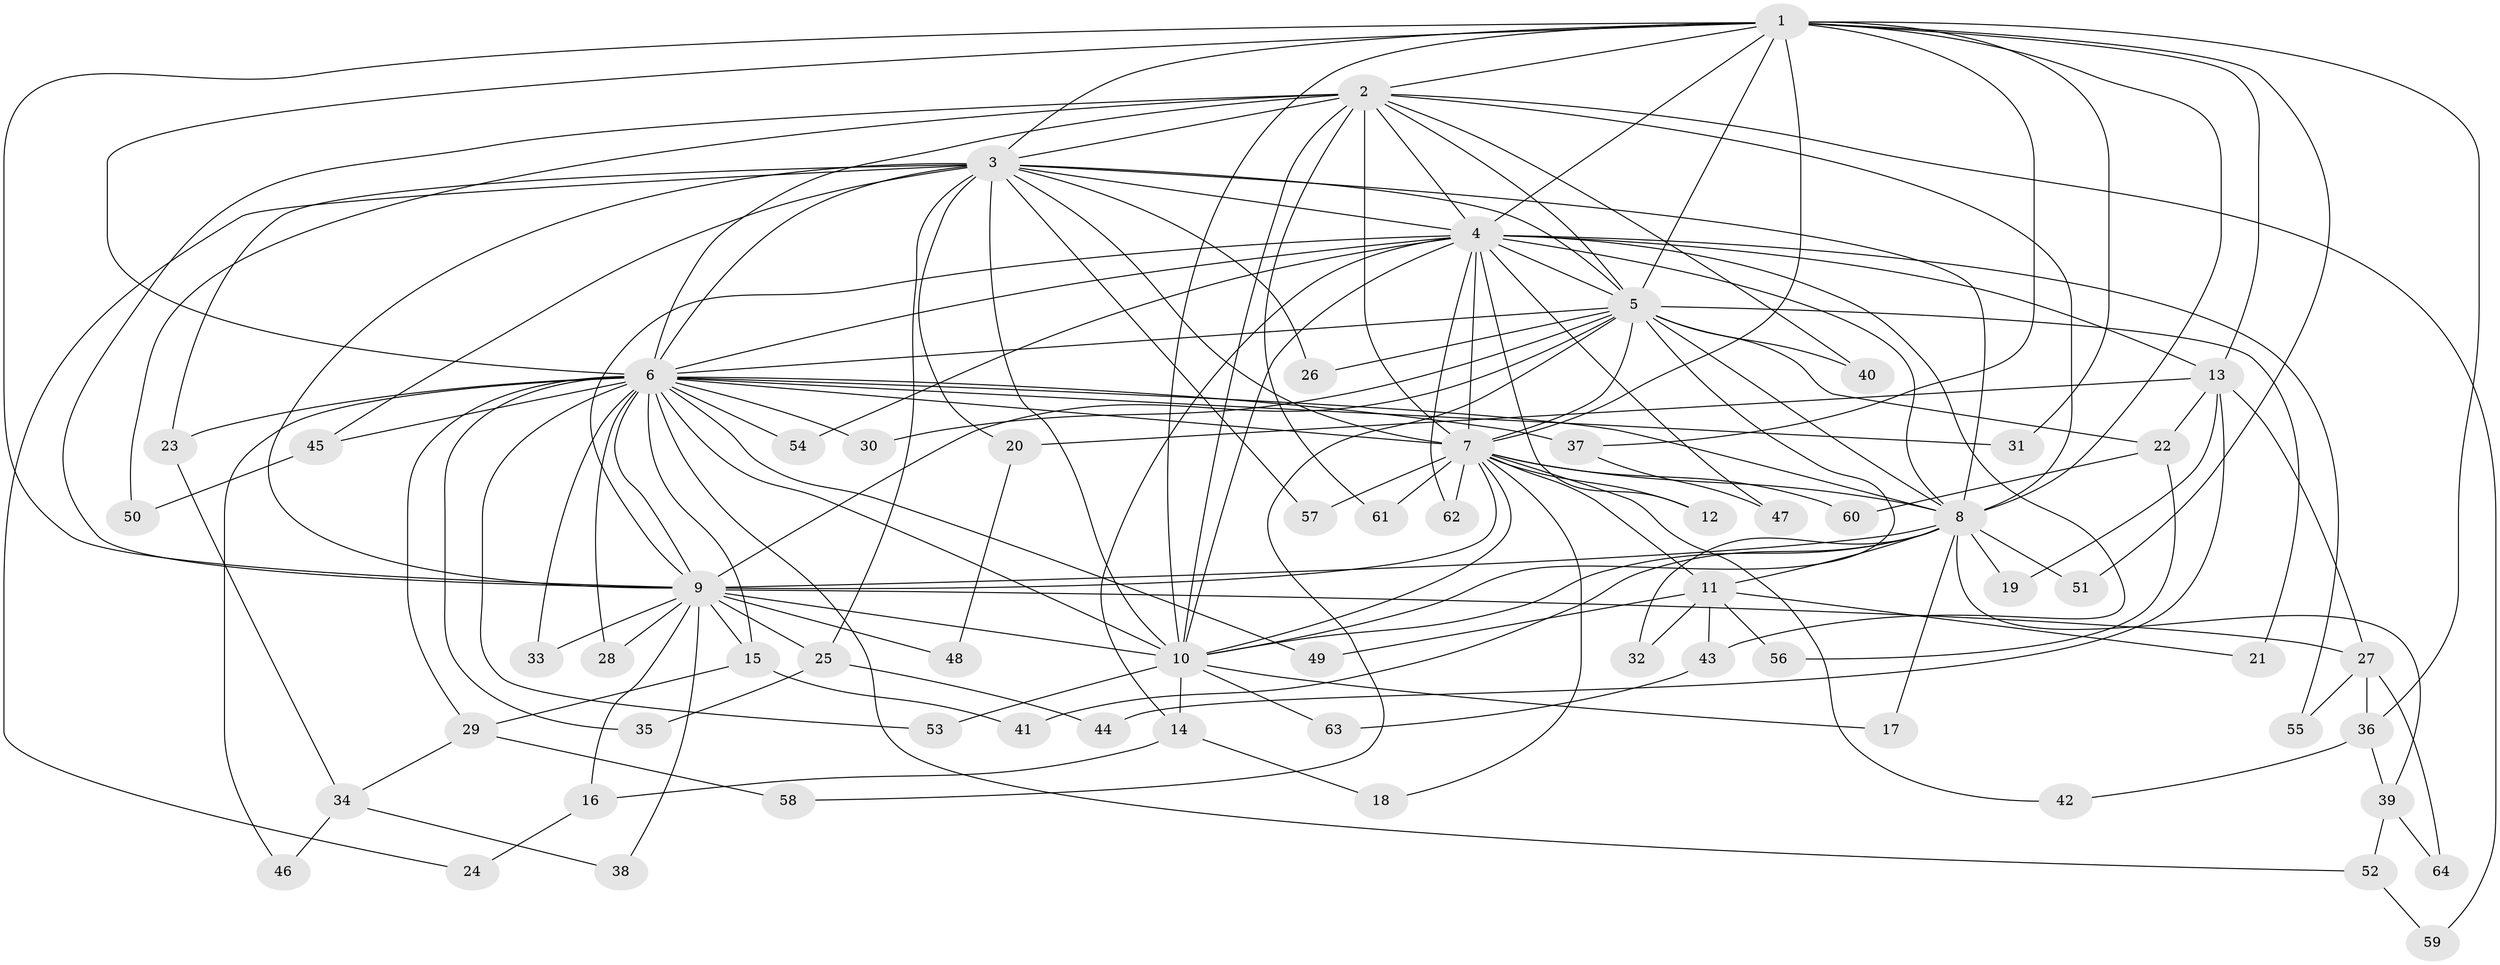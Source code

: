 // coarse degree distribution, {3: 0.3, 14: 0.05, 5: 0.1, 17: 0.05, 2: 0.05, 6: 0.05, 13: 0.05, 8: 0.1, 10: 0.1, 4: 0.15}
// Generated by graph-tools (version 1.1) at 2025/36/03/04/25 23:36:16]
// undirected, 64 vertices, 153 edges
graph export_dot {
  node [color=gray90,style=filled];
  1;
  2;
  3;
  4;
  5;
  6;
  7;
  8;
  9;
  10;
  11;
  12;
  13;
  14;
  15;
  16;
  17;
  18;
  19;
  20;
  21;
  22;
  23;
  24;
  25;
  26;
  27;
  28;
  29;
  30;
  31;
  32;
  33;
  34;
  35;
  36;
  37;
  38;
  39;
  40;
  41;
  42;
  43;
  44;
  45;
  46;
  47;
  48;
  49;
  50;
  51;
  52;
  53;
  54;
  55;
  56;
  57;
  58;
  59;
  60;
  61;
  62;
  63;
  64;
  1 -- 2;
  1 -- 3;
  1 -- 4;
  1 -- 5;
  1 -- 6;
  1 -- 7;
  1 -- 8;
  1 -- 9;
  1 -- 10;
  1 -- 13;
  1 -- 31;
  1 -- 36;
  1 -- 37;
  1 -- 51;
  2 -- 3;
  2 -- 4;
  2 -- 5;
  2 -- 6;
  2 -- 7;
  2 -- 8;
  2 -- 9;
  2 -- 10;
  2 -- 40;
  2 -- 50;
  2 -- 59;
  2 -- 61;
  3 -- 4;
  3 -- 5;
  3 -- 6;
  3 -- 7;
  3 -- 8;
  3 -- 9;
  3 -- 10;
  3 -- 20;
  3 -- 23;
  3 -- 24;
  3 -- 25;
  3 -- 26;
  3 -- 45;
  3 -- 57;
  4 -- 5;
  4 -- 6;
  4 -- 7;
  4 -- 8;
  4 -- 9;
  4 -- 10;
  4 -- 12;
  4 -- 13;
  4 -- 14;
  4 -- 43;
  4 -- 47;
  4 -- 54;
  4 -- 55;
  4 -- 62;
  5 -- 6;
  5 -- 7;
  5 -- 8;
  5 -- 9;
  5 -- 10;
  5 -- 21;
  5 -- 22;
  5 -- 26;
  5 -- 30;
  5 -- 40;
  5 -- 58;
  6 -- 7;
  6 -- 8;
  6 -- 9;
  6 -- 10;
  6 -- 15;
  6 -- 23;
  6 -- 28;
  6 -- 29;
  6 -- 30;
  6 -- 31;
  6 -- 33;
  6 -- 35;
  6 -- 37;
  6 -- 45;
  6 -- 46;
  6 -- 49;
  6 -- 52;
  6 -- 53;
  6 -- 54;
  7 -- 8;
  7 -- 9;
  7 -- 10;
  7 -- 11;
  7 -- 12;
  7 -- 18;
  7 -- 42;
  7 -- 57;
  7 -- 60;
  7 -- 61;
  7 -- 62;
  8 -- 9;
  8 -- 10;
  8 -- 11;
  8 -- 17;
  8 -- 19;
  8 -- 32;
  8 -- 39;
  8 -- 41;
  8 -- 51;
  9 -- 10;
  9 -- 15;
  9 -- 16;
  9 -- 25;
  9 -- 27;
  9 -- 28;
  9 -- 33;
  9 -- 38;
  9 -- 48;
  10 -- 14;
  10 -- 17;
  10 -- 53;
  10 -- 63;
  11 -- 21;
  11 -- 32;
  11 -- 43;
  11 -- 49;
  11 -- 56;
  13 -- 19;
  13 -- 20;
  13 -- 22;
  13 -- 27;
  13 -- 44;
  14 -- 16;
  14 -- 18;
  15 -- 29;
  15 -- 41;
  16 -- 24;
  20 -- 48;
  22 -- 56;
  22 -- 60;
  23 -- 34;
  25 -- 35;
  25 -- 44;
  27 -- 36;
  27 -- 55;
  27 -- 64;
  29 -- 34;
  29 -- 58;
  34 -- 38;
  34 -- 46;
  36 -- 39;
  36 -- 42;
  37 -- 47;
  39 -- 52;
  39 -- 64;
  43 -- 63;
  45 -- 50;
  52 -- 59;
}
